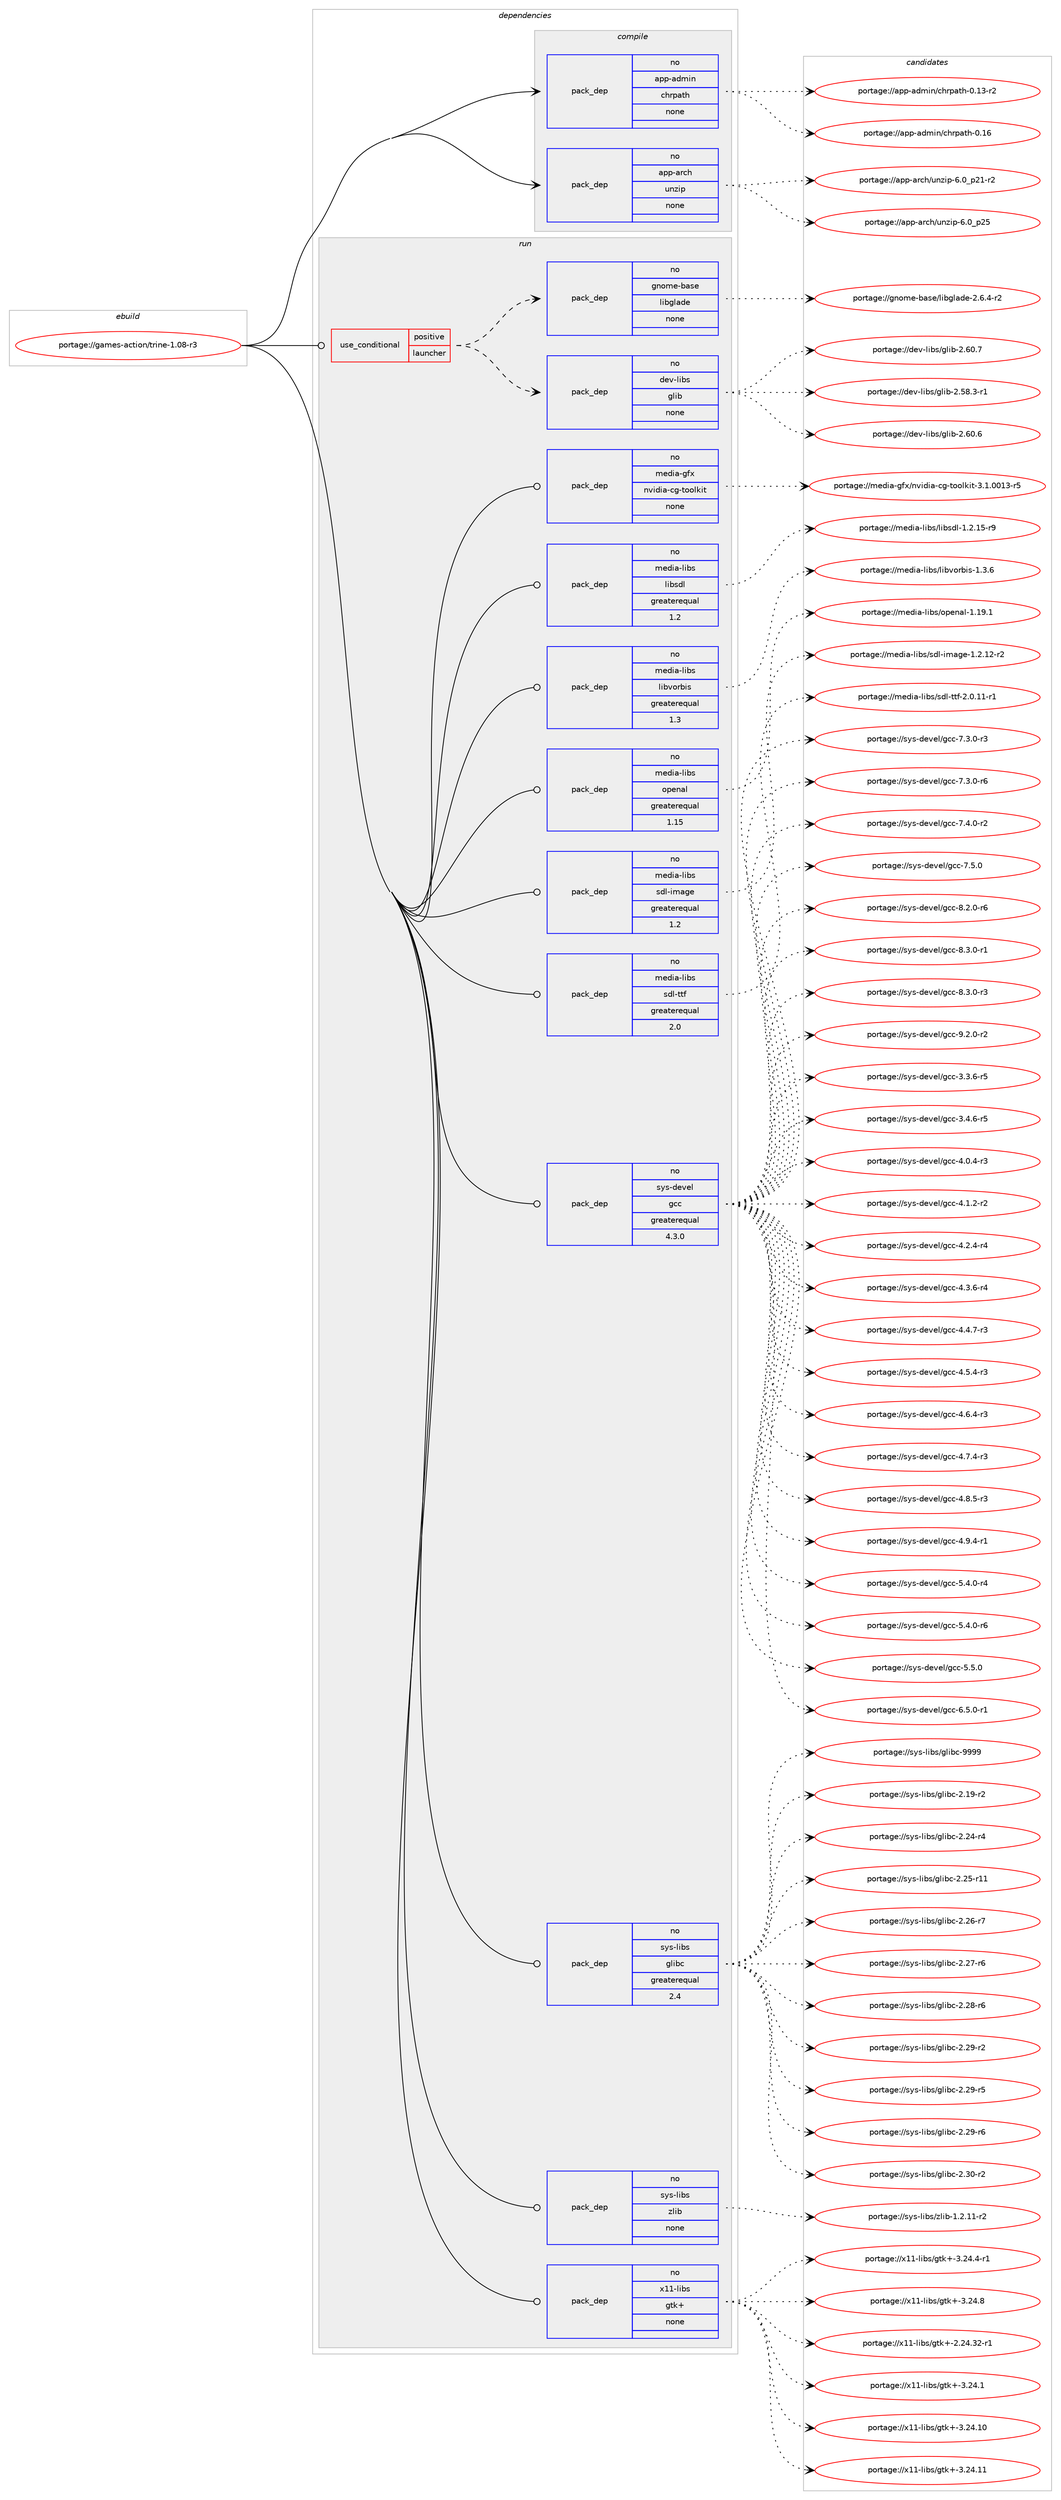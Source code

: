 digraph prolog {

# *************
# Graph options
# *************

newrank=true;
concentrate=true;
compound=true;
graph [rankdir=LR,fontname=Helvetica,fontsize=10,ranksep=1.5];#, ranksep=2.5, nodesep=0.2];
edge  [arrowhead=vee];
node  [fontname=Helvetica,fontsize=10];

# **********
# The ebuild
# **********

subgraph cluster_leftcol {
color=gray;
rank=same;
label=<<i>ebuild</i>>;
id [label="portage://games-action/trine-1.08-r3", color=red, width=4, href="../games-action/trine-1.08-r3.svg"];
}

# ****************
# The dependencies
# ****************

subgraph cluster_midcol {
color=gray;
label=<<i>dependencies</i>>;
subgraph cluster_compile {
fillcolor="#eeeeee";
style=filled;
label=<<i>compile</i>>;
subgraph pack192996 {
dependency269434 [label=<<TABLE BORDER="0" CELLBORDER="1" CELLSPACING="0" CELLPADDING="4" WIDTH="220"><TR><TD ROWSPAN="6" CELLPADDING="30">pack_dep</TD></TR><TR><TD WIDTH="110">no</TD></TR><TR><TD>app-admin</TD></TR><TR><TD>chrpath</TD></TR><TR><TD>none</TD></TR><TR><TD></TD></TR></TABLE>>, shape=none, color=blue];
}
id:e -> dependency269434:w [weight=20,style="solid",arrowhead="vee"];
subgraph pack192997 {
dependency269435 [label=<<TABLE BORDER="0" CELLBORDER="1" CELLSPACING="0" CELLPADDING="4" WIDTH="220"><TR><TD ROWSPAN="6" CELLPADDING="30">pack_dep</TD></TR><TR><TD WIDTH="110">no</TD></TR><TR><TD>app-arch</TD></TR><TR><TD>unzip</TD></TR><TR><TD>none</TD></TR><TR><TD></TD></TR></TABLE>>, shape=none, color=blue];
}
id:e -> dependency269435:w [weight=20,style="solid",arrowhead="vee"];
}
subgraph cluster_compileandrun {
fillcolor="#eeeeee";
style=filled;
label=<<i>compile and run</i>>;
}
subgraph cluster_run {
fillcolor="#eeeeee";
style=filled;
label=<<i>run</i>>;
subgraph cond72667 {
dependency269436 [label=<<TABLE BORDER="0" CELLBORDER="1" CELLSPACING="0" CELLPADDING="4"><TR><TD ROWSPAN="3" CELLPADDING="10">use_conditional</TD></TR><TR><TD>positive</TD></TR><TR><TD>launcher</TD></TR></TABLE>>, shape=none, color=red];
subgraph pack192998 {
dependency269437 [label=<<TABLE BORDER="0" CELLBORDER="1" CELLSPACING="0" CELLPADDING="4" WIDTH="220"><TR><TD ROWSPAN="6" CELLPADDING="30">pack_dep</TD></TR><TR><TD WIDTH="110">no</TD></TR><TR><TD>dev-libs</TD></TR><TR><TD>glib</TD></TR><TR><TD>none</TD></TR><TR><TD></TD></TR></TABLE>>, shape=none, color=blue];
}
dependency269436:e -> dependency269437:w [weight=20,style="dashed",arrowhead="vee"];
subgraph pack192999 {
dependency269438 [label=<<TABLE BORDER="0" CELLBORDER="1" CELLSPACING="0" CELLPADDING="4" WIDTH="220"><TR><TD ROWSPAN="6" CELLPADDING="30">pack_dep</TD></TR><TR><TD WIDTH="110">no</TD></TR><TR><TD>gnome-base</TD></TR><TR><TD>libglade</TD></TR><TR><TD>none</TD></TR><TR><TD></TD></TR></TABLE>>, shape=none, color=blue];
}
dependency269436:e -> dependency269438:w [weight=20,style="dashed",arrowhead="vee"];
}
id:e -> dependency269436:w [weight=20,style="solid",arrowhead="odot"];
subgraph pack193000 {
dependency269439 [label=<<TABLE BORDER="0" CELLBORDER="1" CELLSPACING="0" CELLPADDING="4" WIDTH="220"><TR><TD ROWSPAN="6" CELLPADDING="30">pack_dep</TD></TR><TR><TD WIDTH="110">no</TD></TR><TR><TD>media-gfx</TD></TR><TR><TD>nvidia-cg-toolkit</TD></TR><TR><TD>none</TD></TR><TR><TD></TD></TR></TABLE>>, shape=none, color=blue];
}
id:e -> dependency269439:w [weight=20,style="solid",arrowhead="odot"];
subgraph pack193001 {
dependency269440 [label=<<TABLE BORDER="0" CELLBORDER="1" CELLSPACING="0" CELLPADDING="4" WIDTH="220"><TR><TD ROWSPAN="6" CELLPADDING="30">pack_dep</TD></TR><TR><TD WIDTH="110">no</TD></TR><TR><TD>media-libs</TD></TR><TR><TD>libsdl</TD></TR><TR><TD>greaterequal</TD></TR><TR><TD>1.2</TD></TR></TABLE>>, shape=none, color=blue];
}
id:e -> dependency269440:w [weight=20,style="solid",arrowhead="odot"];
subgraph pack193002 {
dependency269441 [label=<<TABLE BORDER="0" CELLBORDER="1" CELLSPACING="0" CELLPADDING="4" WIDTH="220"><TR><TD ROWSPAN="6" CELLPADDING="30">pack_dep</TD></TR><TR><TD WIDTH="110">no</TD></TR><TR><TD>media-libs</TD></TR><TR><TD>libvorbis</TD></TR><TR><TD>greaterequal</TD></TR><TR><TD>1.3</TD></TR></TABLE>>, shape=none, color=blue];
}
id:e -> dependency269441:w [weight=20,style="solid",arrowhead="odot"];
subgraph pack193003 {
dependency269442 [label=<<TABLE BORDER="0" CELLBORDER="1" CELLSPACING="0" CELLPADDING="4" WIDTH="220"><TR><TD ROWSPAN="6" CELLPADDING="30">pack_dep</TD></TR><TR><TD WIDTH="110">no</TD></TR><TR><TD>media-libs</TD></TR><TR><TD>openal</TD></TR><TR><TD>greaterequal</TD></TR><TR><TD>1.15</TD></TR></TABLE>>, shape=none, color=blue];
}
id:e -> dependency269442:w [weight=20,style="solid",arrowhead="odot"];
subgraph pack193004 {
dependency269443 [label=<<TABLE BORDER="0" CELLBORDER="1" CELLSPACING="0" CELLPADDING="4" WIDTH="220"><TR><TD ROWSPAN="6" CELLPADDING="30">pack_dep</TD></TR><TR><TD WIDTH="110">no</TD></TR><TR><TD>media-libs</TD></TR><TR><TD>sdl-image</TD></TR><TR><TD>greaterequal</TD></TR><TR><TD>1.2</TD></TR></TABLE>>, shape=none, color=blue];
}
id:e -> dependency269443:w [weight=20,style="solid",arrowhead="odot"];
subgraph pack193005 {
dependency269444 [label=<<TABLE BORDER="0" CELLBORDER="1" CELLSPACING="0" CELLPADDING="4" WIDTH="220"><TR><TD ROWSPAN="6" CELLPADDING="30">pack_dep</TD></TR><TR><TD WIDTH="110">no</TD></TR><TR><TD>media-libs</TD></TR><TR><TD>sdl-ttf</TD></TR><TR><TD>greaterequal</TD></TR><TR><TD>2.0</TD></TR></TABLE>>, shape=none, color=blue];
}
id:e -> dependency269444:w [weight=20,style="solid",arrowhead="odot"];
subgraph pack193006 {
dependency269445 [label=<<TABLE BORDER="0" CELLBORDER="1" CELLSPACING="0" CELLPADDING="4" WIDTH="220"><TR><TD ROWSPAN="6" CELLPADDING="30">pack_dep</TD></TR><TR><TD WIDTH="110">no</TD></TR><TR><TD>sys-devel</TD></TR><TR><TD>gcc</TD></TR><TR><TD>greaterequal</TD></TR><TR><TD>4.3.0</TD></TR></TABLE>>, shape=none, color=blue];
}
id:e -> dependency269445:w [weight=20,style="solid",arrowhead="odot"];
subgraph pack193007 {
dependency269446 [label=<<TABLE BORDER="0" CELLBORDER="1" CELLSPACING="0" CELLPADDING="4" WIDTH="220"><TR><TD ROWSPAN="6" CELLPADDING="30">pack_dep</TD></TR><TR><TD WIDTH="110">no</TD></TR><TR><TD>sys-libs</TD></TR><TR><TD>glibc</TD></TR><TR><TD>greaterequal</TD></TR><TR><TD>2.4</TD></TR></TABLE>>, shape=none, color=blue];
}
id:e -> dependency269446:w [weight=20,style="solid",arrowhead="odot"];
subgraph pack193008 {
dependency269447 [label=<<TABLE BORDER="0" CELLBORDER="1" CELLSPACING="0" CELLPADDING="4" WIDTH="220"><TR><TD ROWSPAN="6" CELLPADDING="30">pack_dep</TD></TR><TR><TD WIDTH="110">no</TD></TR><TR><TD>sys-libs</TD></TR><TR><TD>zlib</TD></TR><TR><TD>none</TD></TR><TR><TD></TD></TR></TABLE>>, shape=none, color=blue];
}
id:e -> dependency269447:w [weight=20,style="solid",arrowhead="odot"];
subgraph pack193009 {
dependency269448 [label=<<TABLE BORDER="0" CELLBORDER="1" CELLSPACING="0" CELLPADDING="4" WIDTH="220"><TR><TD ROWSPAN="6" CELLPADDING="30">pack_dep</TD></TR><TR><TD WIDTH="110">no</TD></TR><TR><TD>x11-libs</TD></TR><TR><TD>gtk+</TD></TR><TR><TD>none</TD></TR><TR><TD></TD></TR></TABLE>>, shape=none, color=blue];
}
id:e -> dependency269448:w [weight=20,style="solid",arrowhead="odot"];
}
}

# **************
# The candidates
# **************

subgraph cluster_choices {
rank=same;
color=gray;
label=<<i>candidates</i>>;

subgraph choice192996 {
color=black;
nodesep=1;
choiceportage97112112459710010910511047991041141129711610445484649514511450 [label="portage://app-admin/chrpath-0.13-r2", color=red, width=4,href="../app-admin/chrpath-0.13-r2.svg"];
choiceportage9711211245971001091051104799104114112971161044548464954 [label="portage://app-admin/chrpath-0.16", color=red, width=4,href="../app-admin/chrpath-0.16.svg"];
dependency269434:e -> choiceportage97112112459710010910511047991041141129711610445484649514511450:w [style=dotted,weight="100"];
dependency269434:e -> choiceportage9711211245971001091051104799104114112971161044548464954:w [style=dotted,weight="100"];
}
subgraph choice192997 {
color=black;
nodesep=1;
choiceportage9711211245971149910447117110122105112455446489511250494511450 [label="portage://app-arch/unzip-6.0_p21-r2", color=red, width=4,href="../app-arch/unzip-6.0_p21-r2.svg"];
choiceportage971121124597114991044711711012210511245544648951125053 [label="portage://app-arch/unzip-6.0_p25", color=red, width=4,href="../app-arch/unzip-6.0_p25.svg"];
dependency269435:e -> choiceportage9711211245971149910447117110122105112455446489511250494511450:w [style=dotted,weight="100"];
dependency269435:e -> choiceportage971121124597114991044711711012210511245544648951125053:w [style=dotted,weight="100"];
}
subgraph choice192998 {
color=black;
nodesep=1;
choiceportage10010111845108105981154710310810598455046535646514511449 [label="portage://dev-libs/glib-2.58.3-r1", color=red, width=4,href="../dev-libs/glib-2.58.3-r1.svg"];
choiceportage1001011184510810598115471031081059845504654484654 [label="portage://dev-libs/glib-2.60.6", color=red, width=4,href="../dev-libs/glib-2.60.6.svg"];
choiceportage1001011184510810598115471031081059845504654484655 [label="portage://dev-libs/glib-2.60.7", color=red, width=4,href="../dev-libs/glib-2.60.7.svg"];
dependency269437:e -> choiceportage10010111845108105981154710310810598455046535646514511449:w [style=dotted,weight="100"];
dependency269437:e -> choiceportage1001011184510810598115471031081059845504654484654:w [style=dotted,weight="100"];
dependency269437:e -> choiceportage1001011184510810598115471031081059845504654484655:w [style=dotted,weight="100"];
}
subgraph choice192999 {
color=black;
nodesep=1;
choiceportage1031101111091014598971151014710810598103108971001014550465446524511450 [label="portage://gnome-base/libglade-2.6.4-r2", color=red, width=4,href="../gnome-base/libglade-2.6.4-r2.svg"];
dependency269438:e -> choiceportage1031101111091014598971151014710810598103108971001014550465446524511450:w [style=dotted,weight="100"];
}
subgraph choice193000 {
color=black;
nodesep=1;
choiceportage109101100105974510310212047110118105100105974599103451161111111081071051164551464946484849514511453 [label="portage://media-gfx/nvidia-cg-toolkit-3.1.0013-r5", color=red, width=4,href="../media-gfx/nvidia-cg-toolkit-3.1.0013-r5.svg"];
dependency269439:e -> choiceportage109101100105974510310212047110118105100105974599103451161111111081071051164551464946484849514511453:w [style=dotted,weight="100"];
}
subgraph choice193001 {
color=black;
nodesep=1;
choiceportage1091011001059745108105981154710810598115100108454946504649534511457 [label="portage://media-libs/libsdl-1.2.15-r9", color=red, width=4,href="../media-libs/libsdl-1.2.15-r9.svg"];
dependency269440:e -> choiceportage1091011001059745108105981154710810598115100108454946504649534511457:w [style=dotted,weight="100"];
}
subgraph choice193002 {
color=black;
nodesep=1;
choiceportage109101100105974510810598115471081059811811111498105115454946514654 [label="portage://media-libs/libvorbis-1.3.6", color=red, width=4,href="../media-libs/libvorbis-1.3.6.svg"];
dependency269441:e -> choiceportage109101100105974510810598115471081059811811111498105115454946514654:w [style=dotted,weight="100"];
}
subgraph choice193003 {
color=black;
nodesep=1;
choiceportage109101100105974510810598115471111121011109710845494649574649 [label="portage://media-libs/openal-1.19.1", color=red, width=4,href="../media-libs/openal-1.19.1.svg"];
dependency269442:e -> choiceportage109101100105974510810598115471111121011109710845494649574649:w [style=dotted,weight="100"];
}
subgraph choice193004 {
color=black;
nodesep=1;
choiceportage109101100105974510810598115471151001084510510997103101454946504649504511450 [label="portage://media-libs/sdl-image-1.2.12-r2", color=red, width=4,href="../media-libs/sdl-image-1.2.12-r2.svg"];
dependency269443:e -> choiceportage109101100105974510810598115471151001084510510997103101454946504649504511450:w [style=dotted,weight="100"];
}
subgraph choice193005 {
color=black;
nodesep=1;
choiceportage1091011001059745108105981154711510010845116116102455046484649494511449 [label="portage://media-libs/sdl-ttf-2.0.11-r1", color=red, width=4,href="../media-libs/sdl-ttf-2.0.11-r1.svg"];
dependency269444:e -> choiceportage1091011001059745108105981154711510010845116116102455046484649494511449:w [style=dotted,weight="100"];
}
subgraph choice193006 {
color=black;
nodesep=1;
choiceportage115121115451001011181011084710399994551465146544511453 [label="portage://sys-devel/gcc-3.3.6-r5", color=red, width=4,href="../sys-devel/gcc-3.3.6-r5.svg"];
choiceportage115121115451001011181011084710399994551465246544511453 [label="portage://sys-devel/gcc-3.4.6-r5", color=red, width=4,href="../sys-devel/gcc-3.4.6-r5.svg"];
choiceportage115121115451001011181011084710399994552464846524511451 [label="portage://sys-devel/gcc-4.0.4-r3", color=red, width=4,href="../sys-devel/gcc-4.0.4-r3.svg"];
choiceportage115121115451001011181011084710399994552464946504511450 [label="portage://sys-devel/gcc-4.1.2-r2", color=red, width=4,href="../sys-devel/gcc-4.1.2-r2.svg"];
choiceportage115121115451001011181011084710399994552465046524511452 [label="portage://sys-devel/gcc-4.2.4-r4", color=red, width=4,href="../sys-devel/gcc-4.2.4-r4.svg"];
choiceportage115121115451001011181011084710399994552465146544511452 [label="portage://sys-devel/gcc-4.3.6-r4", color=red, width=4,href="../sys-devel/gcc-4.3.6-r4.svg"];
choiceportage115121115451001011181011084710399994552465246554511451 [label="portage://sys-devel/gcc-4.4.7-r3", color=red, width=4,href="../sys-devel/gcc-4.4.7-r3.svg"];
choiceportage115121115451001011181011084710399994552465346524511451 [label="portage://sys-devel/gcc-4.5.4-r3", color=red, width=4,href="../sys-devel/gcc-4.5.4-r3.svg"];
choiceportage115121115451001011181011084710399994552465446524511451 [label="portage://sys-devel/gcc-4.6.4-r3", color=red, width=4,href="../sys-devel/gcc-4.6.4-r3.svg"];
choiceportage115121115451001011181011084710399994552465546524511451 [label="portage://sys-devel/gcc-4.7.4-r3", color=red, width=4,href="../sys-devel/gcc-4.7.4-r3.svg"];
choiceportage115121115451001011181011084710399994552465646534511451 [label="portage://sys-devel/gcc-4.8.5-r3", color=red, width=4,href="../sys-devel/gcc-4.8.5-r3.svg"];
choiceportage115121115451001011181011084710399994552465746524511449 [label="portage://sys-devel/gcc-4.9.4-r1", color=red, width=4,href="../sys-devel/gcc-4.9.4-r1.svg"];
choiceportage115121115451001011181011084710399994553465246484511452 [label="portage://sys-devel/gcc-5.4.0-r4", color=red, width=4,href="../sys-devel/gcc-5.4.0-r4.svg"];
choiceportage115121115451001011181011084710399994553465246484511454 [label="portage://sys-devel/gcc-5.4.0-r6", color=red, width=4,href="../sys-devel/gcc-5.4.0-r6.svg"];
choiceportage11512111545100101118101108471039999455346534648 [label="portage://sys-devel/gcc-5.5.0", color=red, width=4,href="../sys-devel/gcc-5.5.0.svg"];
choiceportage115121115451001011181011084710399994554465346484511449 [label="portage://sys-devel/gcc-6.5.0-r1", color=red, width=4,href="../sys-devel/gcc-6.5.0-r1.svg"];
choiceportage115121115451001011181011084710399994555465146484511451 [label="portage://sys-devel/gcc-7.3.0-r3", color=red, width=4,href="../sys-devel/gcc-7.3.0-r3.svg"];
choiceportage115121115451001011181011084710399994555465146484511454 [label="portage://sys-devel/gcc-7.3.0-r6", color=red, width=4,href="../sys-devel/gcc-7.3.0-r6.svg"];
choiceportage115121115451001011181011084710399994555465246484511450 [label="portage://sys-devel/gcc-7.4.0-r2", color=red, width=4,href="../sys-devel/gcc-7.4.0-r2.svg"];
choiceportage11512111545100101118101108471039999455546534648 [label="portage://sys-devel/gcc-7.5.0", color=red, width=4,href="../sys-devel/gcc-7.5.0.svg"];
choiceportage115121115451001011181011084710399994556465046484511454 [label="portage://sys-devel/gcc-8.2.0-r6", color=red, width=4,href="../sys-devel/gcc-8.2.0-r6.svg"];
choiceportage115121115451001011181011084710399994556465146484511449 [label="portage://sys-devel/gcc-8.3.0-r1", color=red, width=4,href="../sys-devel/gcc-8.3.0-r1.svg"];
choiceportage115121115451001011181011084710399994556465146484511451 [label="portage://sys-devel/gcc-8.3.0-r3", color=red, width=4,href="../sys-devel/gcc-8.3.0-r3.svg"];
choiceportage115121115451001011181011084710399994557465046484511450 [label="portage://sys-devel/gcc-9.2.0-r2", color=red, width=4,href="../sys-devel/gcc-9.2.0-r2.svg"];
dependency269445:e -> choiceportage115121115451001011181011084710399994551465146544511453:w [style=dotted,weight="100"];
dependency269445:e -> choiceportage115121115451001011181011084710399994551465246544511453:w [style=dotted,weight="100"];
dependency269445:e -> choiceportage115121115451001011181011084710399994552464846524511451:w [style=dotted,weight="100"];
dependency269445:e -> choiceportage115121115451001011181011084710399994552464946504511450:w [style=dotted,weight="100"];
dependency269445:e -> choiceportage115121115451001011181011084710399994552465046524511452:w [style=dotted,weight="100"];
dependency269445:e -> choiceportage115121115451001011181011084710399994552465146544511452:w [style=dotted,weight="100"];
dependency269445:e -> choiceportage115121115451001011181011084710399994552465246554511451:w [style=dotted,weight="100"];
dependency269445:e -> choiceportage115121115451001011181011084710399994552465346524511451:w [style=dotted,weight="100"];
dependency269445:e -> choiceportage115121115451001011181011084710399994552465446524511451:w [style=dotted,weight="100"];
dependency269445:e -> choiceportage115121115451001011181011084710399994552465546524511451:w [style=dotted,weight="100"];
dependency269445:e -> choiceportage115121115451001011181011084710399994552465646534511451:w [style=dotted,weight="100"];
dependency269445:e -> choiceportage115121115451001011181011084710399994552465746524511449:w [style=dotted,weight="100"];
dependency269445:e -> choiceportage115121115451001011181011084710399994553465246484511452:w [style=dotted,weight="100"];
dependency269445:e -> choiceportage115121115451001011181011084710399994553465246484511454:w [style=dotted,weight="100"];
dependency269445:e -> choiceportage11512111545100101118101108471039999455346534648:w [style=dotted,weight="100"];
dependency269445:e -> choiceportage115121115451001011181011084710399994554465346484511449:w [style=dotted,weight="100"];
dependency269445:e -> choiceportage115121115451001011181011084710399994555465146484511451:w [style=dotted,weight="100"];
dependency269445:e -> choiceportage115121115451001011181011084710399994555465146484511454:w [style=dotted,weight="100"];
dependency269445:e -> choiceportage115121115451001011181011084710399994555465246484511450:w [style=dotted,weight="100"];
dependency269445:e -> choiceportage11512111545100101118101108471039999455546534648:w [style=dotted,weight="100"];
dependency269445:e -> choiceportage115121115451001011181011084710399994556465046484511454:w [style=dotted,weight="100"];
dependency269445:e -> choiceportage115121115451001011181011084710399994556465146484511449:w [style=dotted,weight="100"];
dependency269445:e -> choiceportage115121115451001011181011084710399994556465146484511451:w [style=dotted,weight="100"];
dependency269445:e -> choiceportage115121115451001011181011084710399994557465046484511450:w [style=dotted,weight="100"];
}
subgraph choice193007 {
color=black;
nodesep=1;
choiceportage115121115451081059811547103108105989945504649574511450 [label="portage://sys-libs/glibc-2.19-r2", color=red, width=4,href="../sys-libs/glibc-2.19-r2.svg"];
choiceportage115121115451081059811547103108105989945504650524511452 [label="portage://sys-libs/glibc-2.24-r4", color=red, width=4,href="../sys-libs/glibc-2.24-r4.svg"];
choiceportage11512111545108105981154710310810598994550465053451144949 [label="portage://sys-libs/glibc-2.25-r11", color=red, width=4,href="../sys-libs/glibc-2.25-r11.svg"];
choiceportage115121115451081059811547103108105989945504650544511455 [label="portage://sys-libs/glibc-2.26-r7", color=red, width=4,href="../sys-libs/glibc-2.26-r7.svg"];
choiceportage115121115451081059811547103108105989945504650554511454 [label="portage://sys-libs/glibc-2.27-r6", color=red, width=4,href="../sys-libs/glibc-2.27-r6.svg"];
choiceportage115121115451081059811547103108105989945504650564511454 [label="portage://sys-libs/glibc-2.28-r6", color=red, width=4,href="../sys-libs/glibc-2.28-r6.svg"];
choiceportage115121115451081059811547103108105989945504650574511450 [label="portage://sys-libs/glibc-2.29-r2", color=red, width=4,href="../sys-libs/glibc-2.29-r2.svg"];
choiceportage115121115451081059811547103108105989945504650574511453 [label="portage://sys-libs/glibc-2.29-r5", color=red, width=4,href="../sys-libs/glibc-2.29-r5.svg"];
choiceportage115121115451081059811547103108105989945504650574511454 [label="portage://sys-libs/glibc-2.29-r6", color=red, width=4,href="../sys-libs/glibc-2.29-r6.svg"];
choiceportage115121115451081059811547103108105989945504651484511450 [label="portage://sys-libs/glibc-2.30-r2", color=red, width=4,href="../sys-libs/glibc-2.30-r2.svg"];
choiceportage11512111545108105981154710310810598994557575757 [label="portage://sys-libs/glibc-9999", color=red, width=4,href="../sys-libs/glibc-9999.svg"];
dependency269446:e -> choiceportage115121115451081059811547103108105989945504649574511450:w [style=dotted,weight="100"];
dependency269446:e -> choiceportage115121115451081059811547103108105989945504650524511452:w [style=dotted,weight="100"];
dependency269446:e -> choiceportage11512111545108105981154710310810598994550465053451144949:w [style=dotted,weight="100"];
dependency269446:e -> choiceportage115121115451081059811547103108105989945504650544511455:w [style=dotted,weight="100"];
dependency269446:e -> choiceportage115121115451081059811547103108105989945504650554511454:w [style=dotted,weight="100"];
dependency269446:e -> choiceportage115121115451081059811547103108105989945504650564511454:w [style=dotted,weight="100"];
dependency269446:e -> choiceportage115121115451081059811547103108105989945504650574511450:w [style=dotted,weight="100"];
dependency269446:e -> choiceportage115121115451081059811547103108105989945504650574511453:w [style=dotted,weight="100"];
dependency269446:e -> choiceportage115121115451081059811547103108105989945504650574511454:w [style=dotted,weight="100"];
dependency269446:e -> choiceportage115121115451081059811547103108105989945504651484511450:w [style=dotted,weight="100"];
dependency269446:e -> choiceportage11512111545108105981154710310810598994557575757:w [style=dotted,weight="100"];
}
subgraph choice193008 {
color=black;
nodesep=1;
choiceportage11512111545108105981154712210810598454946504649494511450 [label="portage://sys-libs/zlib-1.2.11-r2", color=red, width=4,href="../sys-libs/zlib-1.2.11-r2.svg"];
dependency269447:e -> choiceportage11512111545108105981154712210810598454946504649494511450:w [style=dotted,weight="100"];
}
subgraph choice193009 {
color=black;
nodesep=1;
choiceportage12049494510810598115471031161074345504650524651504511449 [label="portage://x11-libs/gtk+-2.24.32-r1", color=red, width=4,href="../x11-libs/gtk+-2.24.32-r1.svg"];
choiceportage12049494510810598115471031161074345514650524649 [label="portage://x11-libs/gtk+-3.24.1", color=red, width=4,href="../x11-libs/gtk+-3.24.1.svg"];
choiceportage1204949451081059811547103116107434551465052464948 [label="portage://x11-libs/gtk+-3.24.10", color=red, width=4,href="../x11-libs/gtk+-3.24.10.svg"];
choiceportage1204949451081059811547103116107434551465052464949 [label="portage://x11-libs/gtk+-3.24.11", color=red, width=4,href="../x11-libs/gtk+-3.24.11.svg"];
choiceportage120494945108105981154710311610743455146505246524511449 [label="portage://x11-libs/gtk+-3.24.4-r1", color=red, width=4,href="../x11-libs/gtk+-3.24.4-r1.svg"];
choiceportage12049494510810598115471031161074345514650524656 [label="portage://x11-libs/gtk+-3.24.8", color=red, width=4,href="../x11-libs/gtk+-3.24.8.svg"];
dependency269448:e -> choiceportage12049494510810598115471031161074345504650524651504511449:w [style=dotted,weight="100"];
dependency269448:e -> choiceportage12049494510810598115471031161074345514650524649:w [style=dotted,weight="100"];
dependency269448:e -> choiceportage1204949451081059811547103116107434551465052464948:w [style=dotted,weight="100"];
dependency269448:e -> choiceportage1204949451081059811547103116107434551465052464949:w [style=dotted,weight="100"];
dependency269448:e -> choiceportage120494945108105981154710311610743455146505246524511449:w [style=dotted,weight="100"];
dependency269448:e -> choiceportage12049494510810598115471031161074345514650524656:w [style=dotted,weight="100"];
}
}

}
